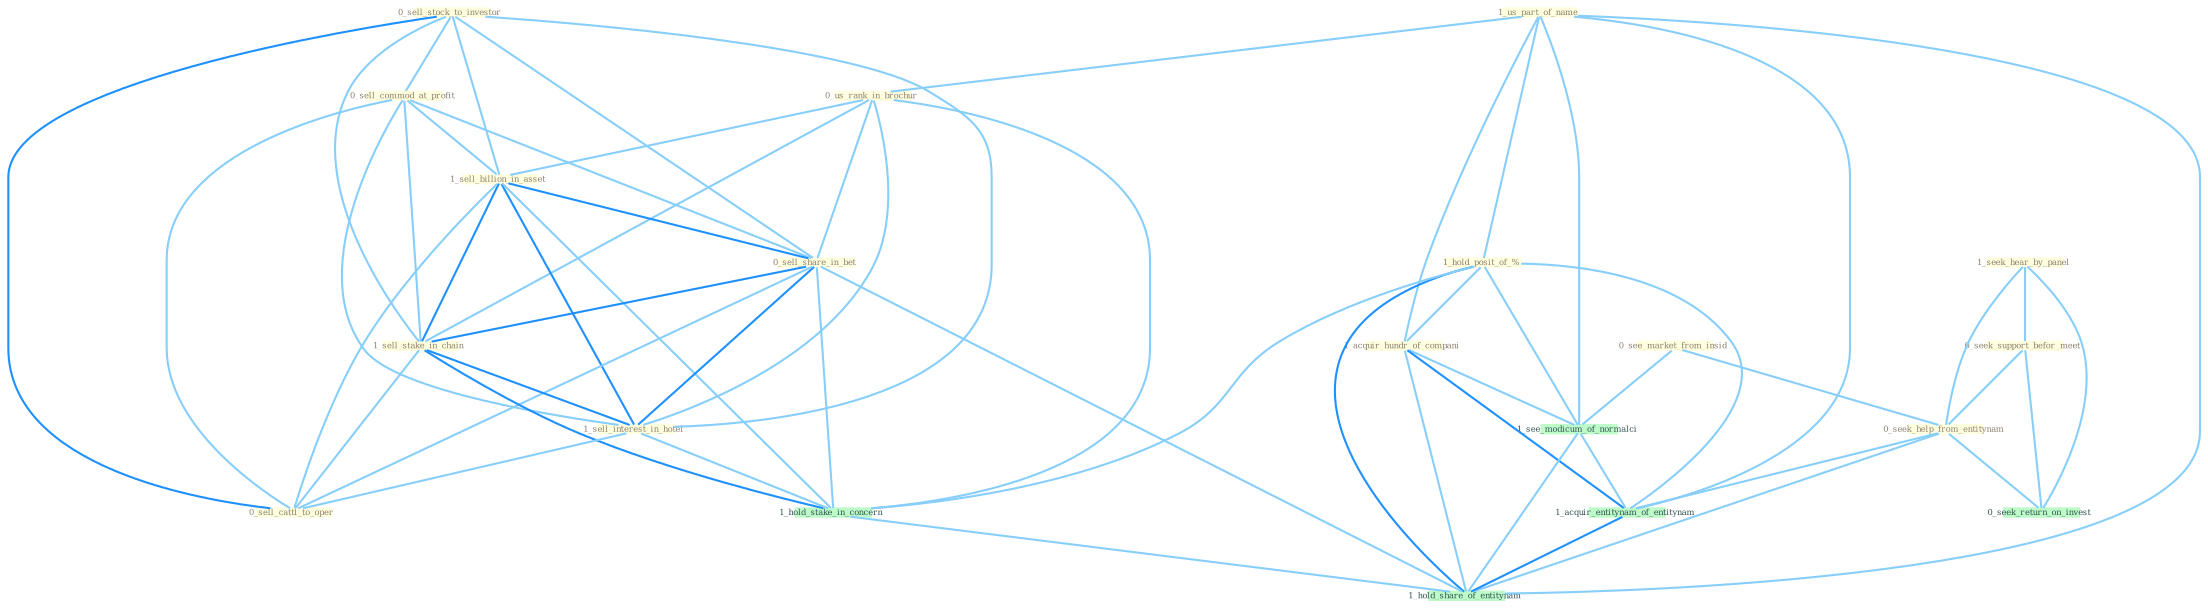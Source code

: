 Graph G{ 
    node
    [shape=polygon,style=filled,width=.5,height=.06,color="#BDFCC9",fixedsize=true,fontsize=4,
    fontcolor="#2f4f4f"];
    {node
    [color="#ffffe0", fontcolor="#8b7d6b"] "0_sell_stock_to_investor " "0_sell_commod_at_profit " "1_us_part_of_name " "0_see_market_from_insid " "1_seek_hear_by_panel " "0_us_rank_in_brochur " "0_seek_support_befor_meet " "1_hold_posit_of_% " "1_sell_billion_in_asset " "1_acquir_hundr_of_compani " "0_sell_share_in_bet " "1_sell_stake_in_chain " "1_sell_interest_in_hotel " "0_seek_help_from_entitynam " "0_sell_cattl_to_oper "}
{node [color="#fff0f5", fontcolor="#b22222"]}
edge [color="#B0E2FF"];

	"0_sell_stock_to_investor " -- "0_sell_commod_at_profit " [w="1", color="#87cefa" ];
	"0_sell_stock_to_investor " -- "1_sell_billion_in_asset " [w="1", color="#87cefa" ];
	"0_sell_stock_to_investor " -- "0_sell_share_in_bet " [w="1", color="#87cefa" ];
	"0_sell_stock_to_investor " -- "1_sell_stake_in_chain " [w="1", color="#87cefa" ];
	"0_sell_stock_to_investor " -- "1_sell_interest_in_hotel " [w="1", color="#87cefa" ];
	"0_sell_stock_to_investor " -- "0_sell_cattl_to_oper " [w="2", color="#1e90ff" , len=0.8];
	"0_sell_commod_at_profit " -- "1_sell_billion_in_asset " [w="1", color="#87cefa" ];
	"0_sell_commod_at_profit " -- "0_sell_share_in_bet " [w="1", color="#87cefa" ];
	"0_sell_commod_at_profit " -- "1_sell_stake_in_chain " [w="1", color="#87cefa" ];
	"0_sell_commod_at_profit " -- "1_sell_interest_in_hotel " [w="1", color="#87cefa" ];
	"0_sell_commod_at_profit " -- "0_sell_cattl_to_oper " [w="1", color="#87cefa" ];
	"1_us_part_of_name " -- "0_us_rank_in_brochur " [w="1", color="#87cefa" ];
	"1_us_part_of_name " -- "1_hold_posit_of_% " [w="1", color="#87cefa" ];
	"1_us_part_of_name " -- "1_acquir_hundr_of_compani " [w="1", color="#87cefa" ];
	"1_us_part_of_name " -- "1_see_modicum_of_normalci " [w="1", color="#87cefa" ];
	"1_us_part_of_name " -- "1_acquir_entitynam_of_entitynam " [w="1", color="#87cefa" ];
	"1_us_part_of_name " -- "1_hold_share_of_entitynam " [w="1", color="#87cefa" ];
	"0_see_market_from_insid " -- "0_seek_help_from_entitynam " [w="1", color="#87cefa" ];
	"0_see_market_from_insid " -- "1_see_modicum_of_normalci " [w="1", color="#87cefa" ];
	"1_seek_hear_by_panel " -- "0_seek_support_befor_meet " [w="1", color="#87cefa" ];
	"1_seek_hear_by_panel " -- "0_seek_help_from_entitynam " [w="1", color="#87cefa" ];
	"1_seek_hear_by_panel " -- "0_seek_return_on_invest " [w="1", color="#87cefa" ];
	"0_us_rank_in_brochur " -- "1_sell_billion_in_asset " [w="1", color="#87cefa" ];
	"0_us_rank_in_brochur " -- "0_sell_share_in_bet " [w="1", color="#87cefa" ];
	"0_us_rank_in_brochur " -- "1_sell_stake_in_chain " [w="1", color="#87cefa" ];
	"0_us_rank_in_brochur " -- "1_sell_interest_in_hotel " [w="1", color="#87cefa" ];
	"0_us_rank_in_brochur " -- "1_hold_stake_in_concern " [w="1", color="#87cefa" ];
	"0_seek_support_befor_meet " -- "0_seek_help_from_entitynam " [w="1", color="#87cefa" ];
	"0_seek_support_befor_meet " -- "0_seek_return_on_invest " [w="1", color="#87cefa" ];
	"1_hold_posit_of_% " -- "1_acquir_hundr_of_compani " [w="1", color="#87cefa" ];
	"1_hold_posit_of_% " -- "1_hold_stake_in_concern " [w="1", color="#87cefa" ];
	"1_hold_posit_of_% " -- "1_see_modicum_of_normalci " [w="1", color="#87cefa" ];
	"1_hold_posit_of_% " -- "1_acquir_entitynam_of_entitynam " [w="1", color="#87cefa" ];
	"1_hold_posit_of_% " -- "1_hold_share_of_entitynam " [w="2", color="#1e90ff" , len=0.8];
	"1_sell_billion_in_asset " -- "0_sell_share_in_bet " [w="2", color="#1e90ff" , len=0.8];
	"1_sell_billion_in_asset " -- "1_sell_stake_in_chain " [w="2", color="#1e90ff" , len=0.8];
	"1_sell_billion_in_asset " -- "1_sell_interest_in_hotel " [w="2", color="#1e90ff" , len=0.8];
	"1_sell_billion_in_asset " -- "0_sell_cattl_to_oper " [w="1", color="#87cefa" ];
	"1_sell_billion_in_asset " -- "1_hold_stake_in_concern " [w="1", color="#87cefa" ];
	"1_acquir_hundr_of_compani " -- "1_see_modicum_of_normalci " [w="1", color="#87cefa" ];
	"1_acquir_hundr_of_compani " -- "1_acquir_entitynam_of_entitynam " [w="2", color="#1e90ff" , len=0.8];
	"1_acquir_hundr_of_compani " -- "1_hold_share_of_entitynam " [w="1", color="#87cefa" ];
	"0_sell_share_in_bet " -- "1_sell_stake_in_chain " [w="2", color="#1e90ff" , len=0.8];
	"0_sell_share_in_bet " -- "1_sell_interest_in_hotel " [w="2", color="#1e90ff" , len=0.8];
	"0_sell_share_in_bet " -- "0_sell_cattl_to_oper " [w="1", color="#87cefa" ];
	"0_sell_share_in_bet " -- "1_hold_stake_in_concern " [w="1", color="#87cefa" ];
	"0_sell_share_in_bet " -- "1_hold_share_of_entitynam " [w="1", color="#87cefa" ];
	"1_sell_stake_in_chain " -- "1_sell_interest_in_hotel " [w="2", color="#1e90ff" , len=0.8];
	"1_sell_stake_in_chain " -- "0_sell_cattl_to_oper " [w="1", color="#87cefa" ];
	"1_sell_stake_in_chain " -- "1_hold_stake_in_concern " [w="2", color="#1e90ff" , len=0.8];
	"1_sell_interest_in_hotel " -- "0_sell_cattl_to_oper " [w="1", color="#87cefa" ];
	"1_sell_interest_in_hotel " -- "1_hold_stake_in_concern " [w="1", color="#87cefa" ];
	"0_seek_help_from_entitynam " -- "0_seek_return_on_invest " [w="1", color="#87cefa" ];
	"0_seek_help_from_entitynam " -- "1_acquir_entitynam_of_entitynam " [w="1", color="#87cefa" ];
	"0_seek_help_from_entitynam " -- "1_hold_share_of_entitynam " [w="1", color="#87cefa" ];
	"1_hold_stake_in_concern " -- "1_hold_share_of_entitynam " [w="1", color="#87cefa" ];
	"1_see_modicum_of_normalci " -- "1_acquir_entitynam_of_entitynam " [w="1", color="#87cefa" ];
	"1_see_modicum_of_normalci " -- "1_hold_share_of_entitynam " [w="1", color="#87cefa" ];
	"1_acquir_entitynam_of_entitynam " -- "1_hold_share_of_entitynam " [w="2", color="#1e90ff" , len=0.8];
}